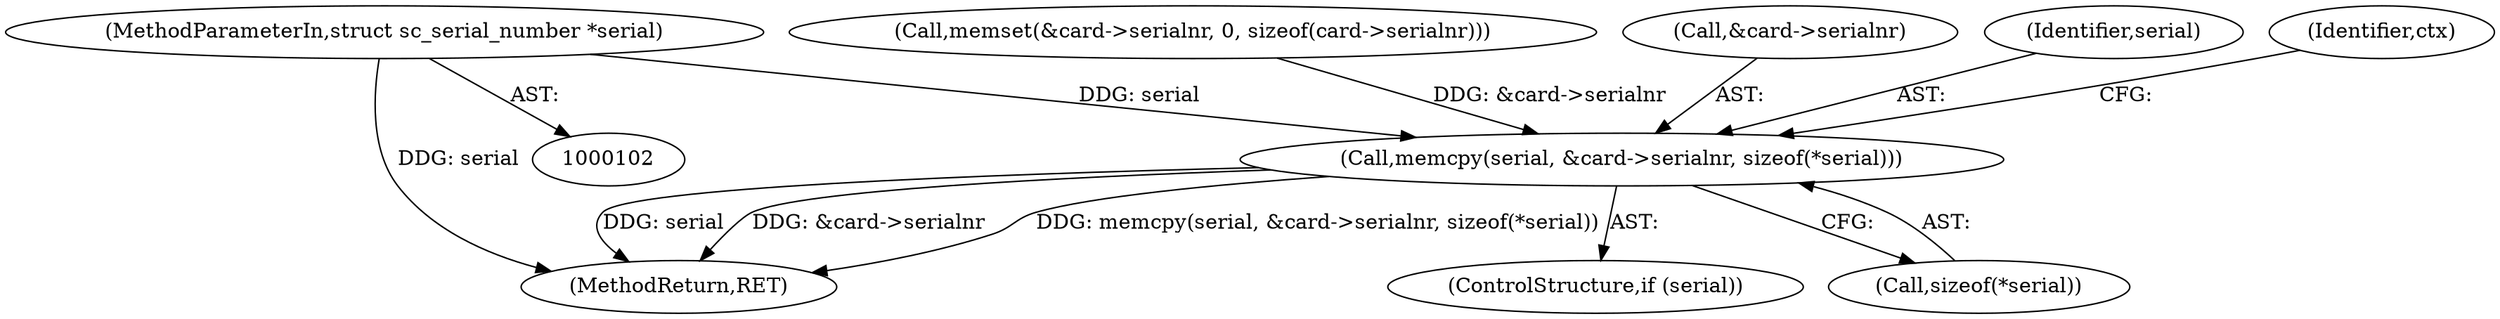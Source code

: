 digraph "0_OpenSC_8fe377e93b4b56060e5bbfb6f3142ceaeca744fa_10@pointer" {
"1000104" [label="(MethodParameterIn,struct sc_serial_number *serial)"];
"1000452" [label="(Call,memcpy(serial, &card->serialnr, sizeof(*serial)))"];
"1000464" [label="(MethodReturn,RET)"];
"1000135" [label="(Call,memset(&card->serialnr, 0, sizeof(card->serialnr)))"];
"1000454" [label="(Call,&card->serialnr)"];
"1000452" [label="(Call,memcpy(serial, &card->serialnr, sizeof(*serial)))"];
"1000453" [label="(Identifier,serial)"];
"1000104" [label="(MethodParameterIn,struct sc_serial_number *serial)"];
"1000450" [label="(ControlStructure,if (serial))"];
"1000458" [label="(Call,sizeof(*serial))"];
"1000462" [label="(Identifier,ctx)"];
"1000104" -> "1000102"  [label="AST: "];
"1000104" -> "1000464"  [label="DDG: serial"];
"1000104" -> "1000452"  [label="DDG: serial"];
"1000452" -> "1000450"  [label="AST: "];
"1000452" -> "1000458"  [label="CFG: "];
"1000453" -> "1000452"  [label="AST: "];
"1000454" -> "1000452"  [label="AST: "];
"1000458" -> "1000452"  [label="AST: "];
"1000462" -> "1000452"  [label="CFG: "];
"1000452" -> "1000464"  [label="DDG: memcpy(serial, &card->serialnr, sizeof(*serial))"];
"1000452" -> "1000464"  [label="DDG: serial"];
"1000452" -> "1000464"  [label="DDG: &card->serialnr"];
"1000135" -> "1000452"  [label="DDG: &card->serialnr"];
}
